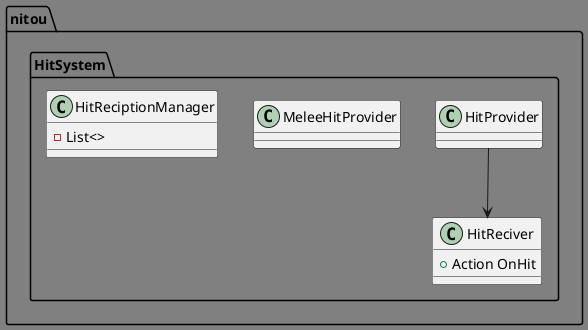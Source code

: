 @startuml HitSystem
skinparam backgroundColor gray


namespace nitou.HitSystem{

    ' 攻撃を与えるオブジェクト(※Colliderを持つ)
    class HitProvider{}

    class MeleeHitProvider{}



    ' 攻撃を検知するオブジェクト(※Colliderを持つ)
    class HitReciver{
        + Action OnHit
    }


    ' ヒットを管理するクラス
    class HitReciptionManager{
        - List<>
    }



    ' 依存関係
    HitProvider --> HitReciver

}


@enduml